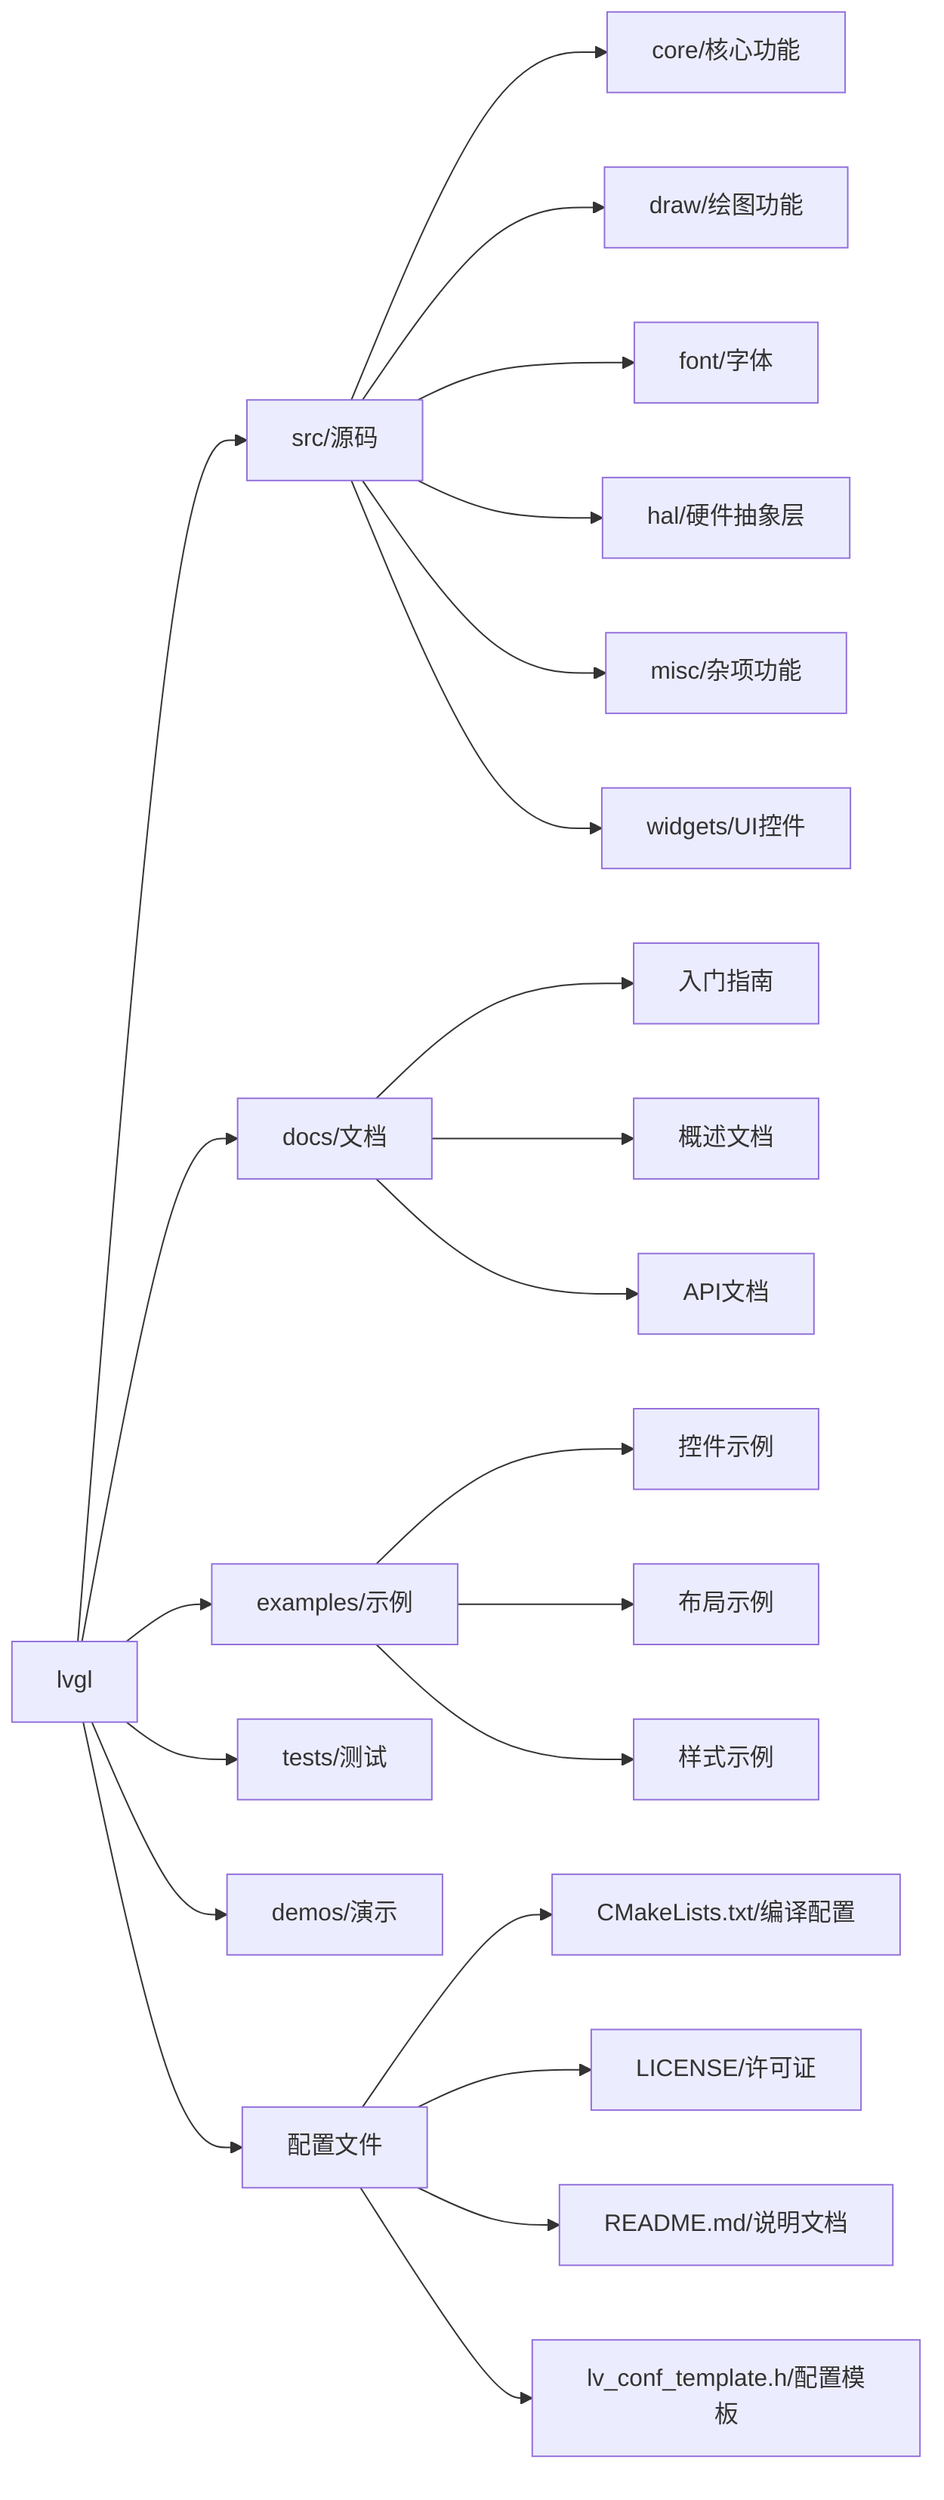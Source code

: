 ---
config:
  layout: fixed
---
flowchart LR
    A["lvgl"] --> B["src/源码"] & C["docs/文档"] & D["examples/示例"] & E["tests/测试"] & F["demos/演示"] & G["配置文件"]
    B --> B1["core/核心功能"] & B2["draw/绘图功能"] & B3["font/字体"] & B4["hal/硬件抽象层"] & B5["misc/杂项功能"] & B6["widgets/UI控件"]
    C --> C1["入门指南"] & C2["概述文档"] & C3["API文档"]
    D --> D1["控件示例"] & D2["布局示例"] & D3["样式示例"]
    G --> G1["CMakeLists.txt/编译配置"] & G2["LICENSE/许可证"] & G3["README.md/说明文档"] & G4["lv_conf_template.h/配置模板"]